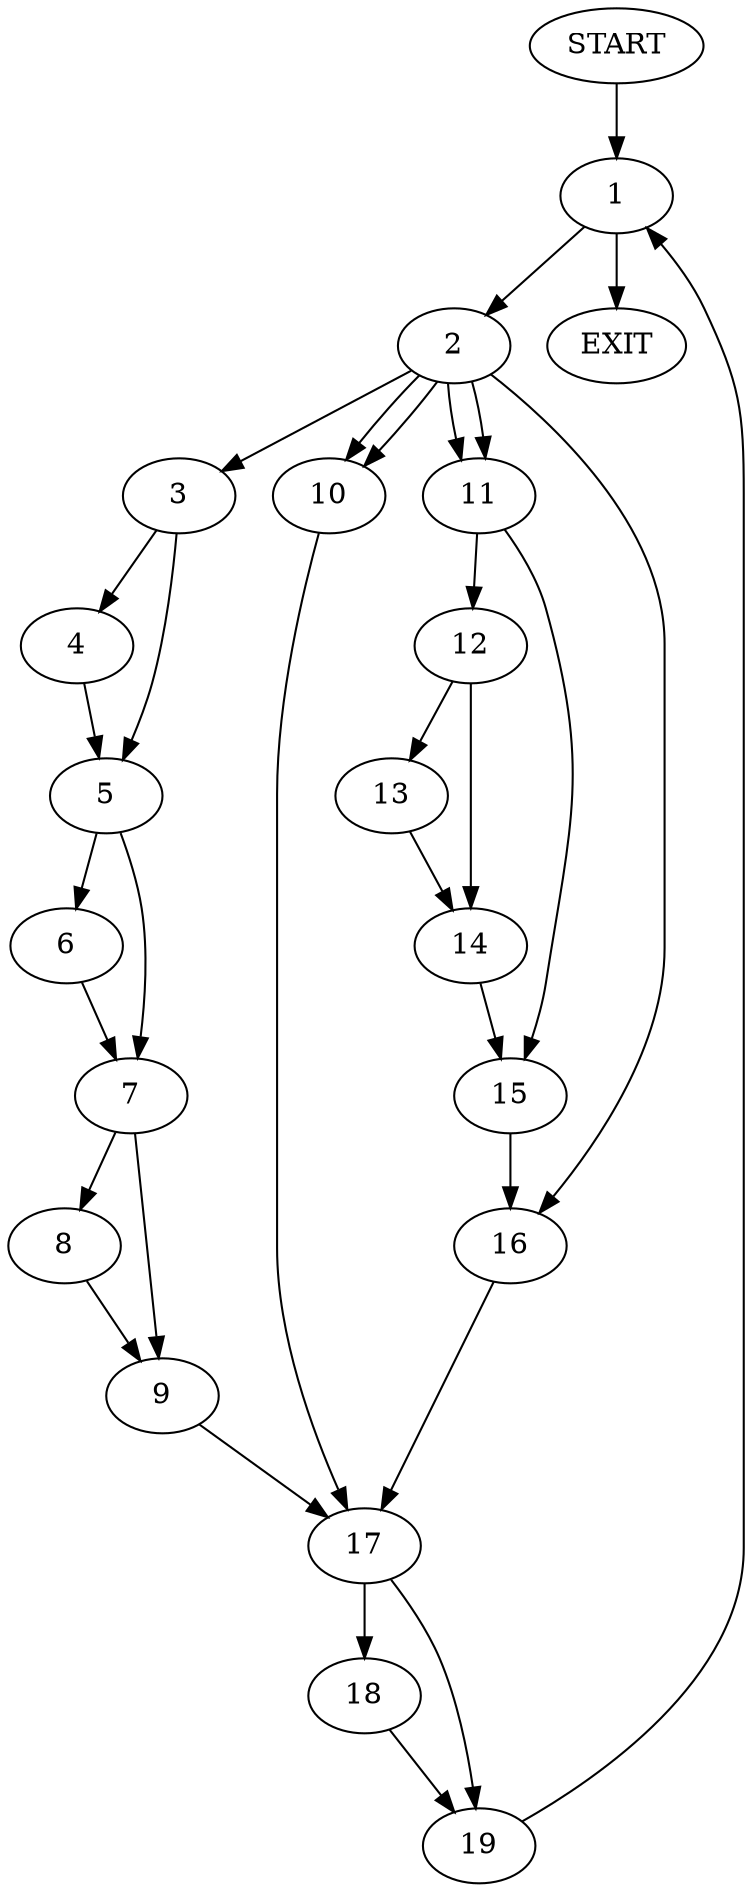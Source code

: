 digraph { 
0 [label="START"];
1;
2;
3;
4;
5;
6;
7;
8;
9;
10;
11;
12;
13;
14;
15;
16;
17;
18;
19;
20[label="EXIT"];
0 -> 1;
1 -> 2;
1 -> 20;
2 -> 16;
2 -> 3;
2:s2 -> 10;
2:s3 -> 10;
2:s4 -> 11;
2:s5 -> 11;
3 -> 4;
3 -> 5;
4 -> 5;
5 -> 6;
5 -> 7;
6 -> 7;
7 -> 8;
7 -> 9;
8 -> 9;
9 -> 17;
10 -> 17;
11 -> 12;
11 -> 15;
12 -> 13;
12 -> 14;
13 -> 14;
14 -> 15;
15 -> 16;
16 -> 17;
17 -> 18;
17 -> 19;
18 -> 19;
19 -> 1;
}